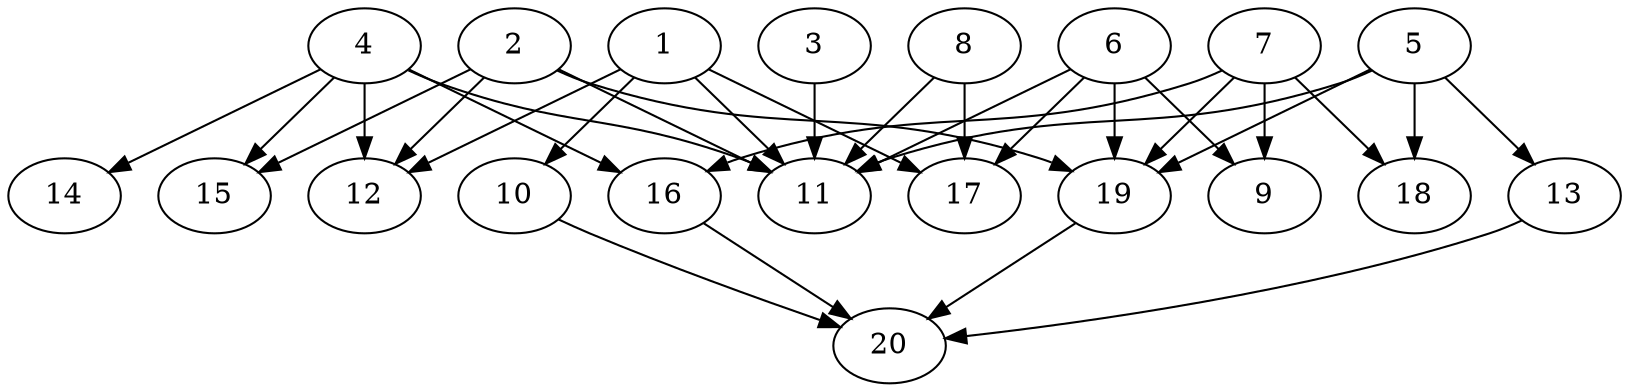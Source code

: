 // DAG automatically generated by daggen at Tue Jul 23 14:34:08 2019
// ./daggen --dot -n 20 --ccr 0.3 --fat 0.7 --regular 0.5 --density 0.8 --mindata 5242880 --maxdata 52428800 
digraph G {
  1 [size="156972373", alpha="0.15", expect_size="47091712"] 
  1 -> 10 [size ="47091712"]
  1 -> 11 [size ="47091712"]
  1 -> 12 [size ="47091712"]
  1 -> 17 [size ="47091712"]
  2 [size="165925547", alpha="0.10", expect_size="49777664"] 
  2 -> 11 [size ="49777664"]
  2 -> 12 [size ="49777664"]
  2 -> 15 [size ="49777664"]
  2 -> 19 [size ="49777664"]
  3 [size="81411413", alpha="0.18", expect_size="24423424"] 
  3 -> 11 [size ="24423424"]
  4 [size="58931200", alpha="0.18", expect_size="17679360"] 
  4 -> 11 [size ="17679360"]
  4 -> 12 [size ="17679360"]
  4 -> 14 [size ="17679360"]
  4 -> 15 [size ="17679360"]
  4 -> 16 [size ="17679360"]
  5 [size="18575360", alpha="0.09", expect_size="5572608"] 
  5 -> 11 [size ="5572608"]
  5 -> 13 [size ="5572608"]
  5 -> 18 [size ="5572608"]
  5 -> 19 [size ="5572608"]
  6 [size="148282027", alpha="0.13", expect_size="44484608"] 
  6 -> 9 [size ="44484608"]
  6 -> 11 [size ="44484608"]
  6 -> 17 [size ="44484608"]
  6 -> 19 [size ="44484608"]
  7 [size="108390400", alpha="0.08", expect_size="32517120"] 
  7 -> 9 [size ="32517120"]
  7 -> 16 [size ="32517120"]
  7 -> 18 [size ="32517120"]
  7 -> 19 [size ="32517120"]
  8 [size="49551360", alpha="0.02", expect_size="14865408"] 
  8 -> 11 [size ="14865408"]
  8 -> 17 [size ="14865408"]
  9 [size="59040427", alpha="0.19", expect_size="17712128"] 
  10 [size="38297600", alpha="0.17", expect_size="11489280"] 
  10 -> 20 [size ="11489280"]
  11 [size="167475200", alpha="0.05", expect_size="50242560"] 
  12 [size="127252480", alpha="0.19", expect_size="38175744"] 
  13 [size="51445760", alpha="0.09", expect_size="15433728"] 
  13 -> 20 [size ="15433728"]
  14 [size="35338240", alpha="0.07", expect_size="10601472"] 
  15 [size="23115093", alpha="0.09", expect_size="6934528"] 
  16 [size="94122667", alpha="0.04", expect_size="28236800"] 
  16 -> 20 [size ="28236800"]
  17 [size="42427733", alpha="0.10", expect_size="12728320"] 
  18 [size="109264213", alpha="0.17", expect_size="32779264"] 
  19 [size="122378240", alpha="0.20", expect_size="36713472"] 
  19 -> 20 [size ="36713472"]
  20 [size="113295360", alpha="0.14", expect_size="33988608"] 
}
